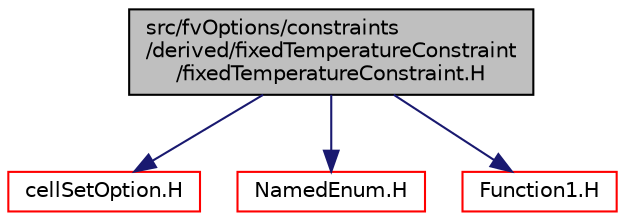 digraph "src/fvOptions/constraints/derived/fixedTemperatureConstraint/fixedTemperatureConstraint.H"
{
  bgcolor="transparent";
  edge [fontname="Helvetica",fontsize="10",labelfontname="Helvetica",labelfontsize="10"];
  node [fontname="Helvetica",fontsize="10",shape=record];
  Node1 [label="src/fvOptions/constraints\l/derived/fixedTemperatureConstraint\l/fixedTemperatureConstraint.H",height=0.2,width=0.4,color="black", fillcolor="grey75", style="filled", fontcolor="black"];
  Node1 -> Node2 [color="midnightblue",fontsize="10",style="solid",fontname="Helvetica"];
  Node2 [label="cellSetOption.H",height=0.2,width=0.4,color="red",URL="$a06352.html"];
  Node1 -> Node3 [color="midnightblue",fontsize="10",style="solid",fontname="Helvetica"];
  Node3 [label="NamedEnum.H",height=0.2,width=0.4,color="red",URL="$a07792.html"];
  Node1 -> Node4 [color="midnightblue",fontsize="10",style="solid",fontname="Helvetica"];
  Node4 [label="Function1.H",height=0.2,width=0.4,color="red",URL="$a08950.html"];
}
